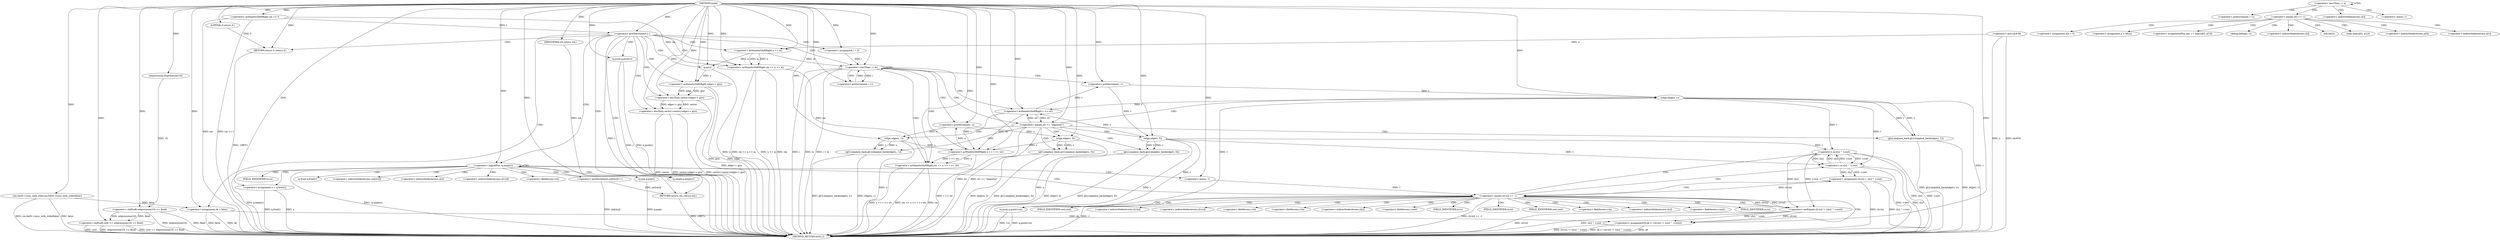 digraph "main" {  
"1000187" [label = "(METHOD,main)" ]
"1000401" [label = "(METHOD_RETURN,int32_t)" ]
"1000189" [label = "(cin.tie(0)->sync_with_stdio,cin.tie(0)->sync_with_stdio(false))" ]
"1000191" [label = "(<operator>.shiftLeft,cout << setprecision(10) << fixed)" ]
"1000198" [label = "(<operator>.arithmeticShiftRight,cin >> t)" ]
"1000399" [label = "(RETURN,return 0;,return 0;)" ]
"1000202" [label = "(<operator>.postDecrement,t--)" ]
"1000400" [label = "(LITERAL,0,return 0;)" ]
"1000193" [label = "(<operator>.shiftLeft,setprecision(10) << fixed)" ]
"1000207" [label = "(<operator>.arithmeticShiftRight,cin >> n >> m)" ]
"1000212" [label = "(<operator>.lessThan,vector<vector<edge>> g(n))" ]
"1000271" [label = "(<operator>.assignment,ok = false)" ]
"1000396" [label = "(<operator>.and,n&#39)" ]
"1000194" [label = "(setprecision,setprecision(10))" ]
"1000222" [label = "(<operator>.assignment,i = 0)" ]
"1000225" [label = "(<operator>.lessThan,i < m)" ]
"1000228" [label = "(<operator>.preIncrement,++i)" ]
"1000276" [label = "(q.push,q.push(s))" ]
"1000339" [label = "(RETURN,return cnt;,return cnt;)" ]
"1000209" [label = "(<operator>.arithmeticShiftRight,n >> m)" ]
"1000214" [label = "(<operator>.lessThan,vector<edge>> g(n))" ]
"1000234" [label = "(<operator>.arithmeticShiftRight,cin >> u >> v >> str)" ]
"1000280" [label = "(<operator>.logicalNot,!q.empty())" ]
"1000340" [label = "(IDENTIFIER,cnt,return cnt;)" ]
"1000216" [label = "(<operator>.arithmeticShiftRight,edge>> g(n))" ]
"1000242" [label = "(<operator>.preDecrement,--u)" ]
"1000244" [label = "(<operator>.preDecrement,--v)" ]
"1000247" [label = "(<operator>.equals,str == \"imposter\")" ]
"1000284" [label = "(<operator>.assignment,u = q.front())" ]
"1000287" [label = "(q.pop,q.pop())" ]
"1000288" [label = "(<operator>.postIncrement,cnt[c[u]]++)" ]
"1000218" [label = "(g,g(n))" ]
"1000236" [label = "(<operator>.arithmeticShiftRight,u >> v >> str)" ]
"1000251" [label = "(g[u].emplace_back,g[u].emplace_back(edge(v, 1)))" ]
"1000255" [label = "(g[v].emplace_back,g[v].emplace_back(edge(u, 1)))" ]
"1000238" [label = "(<operator>.arithmeticShiftRight,v >> str)" ]
"1000261" [label = "(g[u].emplace_back,g[u].emplace_back(edge(v, 0)))" ]
"1000265" [label = "(g[v].emplace_back,g[v].emplace_back(edge(u, 0)))" ]
"1000297" [label = "(<operator>.equals,c[v.to] == -1)" ]
"1000252" [label = "(edge,edge(v, 1))" ]
"1000256" [label = "(edge,edge(u, 1))" ]
"1000306" [label = "(<operator>.assignment,c[v.to] = c[u] ^ v.cost)" ]
"1000319" [label = "(q.push,q.push(v.to))" ]
"1000324" [label = "(<operators>.assignmentOr,ok |= (c[v.to] != (c[u] ^ v.cost)))" ]
"1000262" [label = "(edge,edge(v, 0))" ]
"1000266" [label = "(edge,edge(u, 0))" ]
"1000303" [label = "(<operator>.minus,-1)" ]
"1000312" [label = "(<operator>.or,c[u] ^ v.cost)" ]
"1000326" [label = "(<operator>.notEquals,c[v.to] != (c[u] ^ v.cost))" ]
"1000332" [label = "(<operator>.or,c[u] ^ v.cost)" ]
"1000350" [label = "(<operator>.lessThan,i < n)" ]
"1000353" [label = "(<operator>.preIncrement,++i)" ]
"1000281" [label = "(q.empty,q.empty())" ]
"1000357" [label = "(<operator>.equals,c[i] == -1)" ]
"1000286" [label = "(q.front,q.front())" ]
"1000289" [label = "(<operator>.indirectIndexAccess,cnt[c[u]])" ]
"1000358" [label = "(<operator>.indirectIndexAccess,c[i])" ]
"1000361" [label = "(<operator>.minus,-1)" ]
"1000364" [label = "(<operator>.assignment,c[i] = 0)" ]
"1000370" [label = "(<operator>.assignment,x = bfs(i))" ]
"1000374" [label = "(<operator>.assignmentPlus,ans += max(x[0], x[1]))" ]
"1000383" [label = "(debug,debug(i, c))" ]
"1000291" [label = "(<operator>.indirectIndexAccess,c[u])" ]
"1000365" [label = "(<operator>.indirectIndexAccess,c[i])" ]
"1000372" [label = "(bfs,bfs(i))" ]
"1000376" [label = "(max,max(x[0], x[1]))" ]
"1000298" [label = "(<operator>.indirectIndexAccess,c[v.to])" ]
"1000377" [label = "(<operator>.indirectIndexAccess,x[0])" ]
"1000380" [label = "(<operator>.indirectIndexAccess,x[1])" ]
"1000300" [label = "(<operator>.fieldAccess,v.to)" ]
"1000307" [label = "(<operator>.indirectIndexAccess,c[v.to])" ]
"1000320" [label = "(<operator>.fieldAccess,v.to)" ]
"1000302" [label = "(FIELD_IDENTIFIER,to,to)" ]
"1000309" [label = "(<operator>.fieldAccess,v.to)" ]
"1000313" [label = "(<operator>.indirectIndexAccess,c[u])" ]
"1000316" [label = "(<operator>.fieldAccess,v.cost)" ]
"1000322" [label = "(FIELD_IDENTIFIER,to,to)" ]
"1000327" [label = "(<operator>.indirectIndexAccess,c[v.to])" ]
"1000311" [label = "(FIELD_IDENTIFIER,to,to)" ]
"1000318" [label = "(FIELD_IDENTIFIER,cost,cost)" ]
"1000329" [label = "(<operator>.fieldAccess,v.to)" ]
"1000333" [label = "(<operator>.indirectIndexAccess,c[u])" ]
"1000336" [label = "(<operator>.fieldAccess,v.cost)" ]
"1000331" [label = "(FIELD_IDENTIFIER,to,to)" ]
"1000338" [label = "(FIELD_IDENTIFIER,cost,cost)" ]
  "1000399" -> "1000401"  [ label = "DDG: <RET>"] 
  "1000339" -> "1000401"  [ label = "DDG: <RET>"] 
  "1000189" -> "1000401"  [ label = "DDG: false"] 
  "1000189" -> "1000401"  [ label = "DDG: cin.tie(0)->sync_with_stdio(false)"] 
  "1000191" -> "1000401"  [ label = "DDG: cout"] 
  "1000193" -> "1000401"  [ label = "DDG: setprecision(10)"] 
  "1000191" -> "1000401"  [ label = "DDG: setprecision(10) << fixed"] 
  "1000191" -> "1000401"  [ label = "DDG: cout << setprecision(10) << fixed"] 
  "1000198" -> "1000401"  [ label = "DDG: cin"] 
  "1000198" -> "1000401"  [ label = "DDG: cin >> t"] 
  "1000202" -> "1000401"  [ label = "DDG: t"] 
  "1000207" -> "1000401"  [ label = "DDG: cin"] 
  "1000207" -> "1000401"  [ label = "DDG: n >> m"] 
  "1000207" -> "1000401"  [ label = "DDG: cin >> n >> m"] 
  "1000212" -> "1000401"  [ label = "DDG: vector"] 
  "1000218" -> "1000401"  [ label = "DDG: n"] 
  "1000216" -> "1000401"  [ label = "DDG: g(n)"] 
  "1000214" -> "1000401"  [ label = "DDG: edge>> g(n)"] 
  "1000212" -> "1000401"  [ label = "DDG: vector<edge>> g(n)"] 
  "1000212" -> "1000401"  [ label = "DDG: vector<vector<edge>> g(n)"] 
  "1000225" -> "1000401"  [ label = "DDG: i"] 
  "1000225" -> "1000401"  [ label = "DDG: m"] 
  "1000225" -> "1000401"  [ label = "DDG: i < m"] 
  "1000271" -> "1000401"  [ label = "DDG: ok"] 
  "1000271" -> "1000401"  [ label = "DDG: false"] 
  "1000276" -> "1000401"  [ label = "DDG: q.push(s)"] 
  "1000280" -> "1000401"  [ label = "DDG: q.empty()"] 
  "1000280" -> "1000401"  [ label = "DDG: !q.empty()"] 
  "1000284" -> "1000401"  [ label = "DDG: u"] 
  "1000284" -> "1000401"  [ label = "DDG: q.front()"] 
  "1000287" -> "1000401"  [ label = "DDG: q.pop()"] 
  "1000288" -> "1000401"  [ label = "DDG: cnt[c[u]]"] 
  "1000297" -> "1000401"  [ label = "DDG: -1"] 
  "1000297" -> "1000401"  [ label = "DDG: c[v.to] == -1"] 
  "1000324" -> "1000401"  [ label = "DDG: ok"] 
  "1000326" -> "1000401"  [ label = "DDG: c[v.to]"] 
  "1000332" -> "1000401"  [ label = "DDG: c[u]"] 
  "1000332" -> "1000401"  [ label = "DDG: v.cost"] 
  "1000326" -> "1000401"  [ label = "DDG: c[u] ^ v.cost"] 
  "1000324" -> "1000401"  [ label = "DDG: c[v.to] != (c[u] ^ v.cost)"] 
  "1000324" -> "1000401"  [ label = "DDG: ok |= (c[v.to] != (c[u] ^ v.cost))"] 
  "1000306" -> "1000401"  [ label = "DDG: c[v.to]"] 
  "1000312" -> "1000401"  [ label = "DDG: c[u]"] 
  "1000312" -> "1000401"  [ label = "DDG: v.cost"] 
  "1000306" -> "1000401"  [ label = "DDG: c[u] ^ v.cost"] 
  "1000319" -> "1000401"  [ label = "DDG: v.to"] 
  "1000319" -> "1000401"  [ label = "DDG: q.push(v.to)"] 
  "1000234" -> "1000401"  [ label = "DDG: cin"] 
  "1000236" -> "1000401"  [ label = "DDG: v >> str"] 
  "1000234" -> "1000401"  [ label = "DDG: u >> v >> str"] 
  "1000234" -> "1000401"  [ label = "DDG: cin >> u >> v >> str"] 
  "1000247" -> "1000401"  [ label = "DDG: str"] 
  "1000247" -> "1000401"  [ label = "DDG: str == \"imposter\""] 
  "1000262" -> "1000401"  [ label = "DDG: v"] 
  "1000261" -> "1000401"  [ label = "DDG: edge(v, 0)"] 
  "1000261" -> "1000401"  [ label = "DDG: g[u].emplace_back(edge(v, 0))"] 
  "1000266" -> "1000401"  [ label = "DDG: u"] 
  "1000265" -> "1000401"  [ label = "DDG: edge(u, 0)"] 
  "1000265" -> "1000401"  [ label = "DDG: g[v].emplace_back(edge(u, 0))"] 
  "1000252" -> "1000401"  [ label = "DDG: v"] 
  "1000251" -> "1000401"  [ label = "DDG: edge(v, 1)"] 
  "1000251" -> "1000401"  [ label = "DDG: g[u].emplace_back(edge(v, 1))"] 
  "1000256" -> "1000401"  [ label = "DDG: u"] 
  "1000255" -> "1000401"  [ label = "DDG: edge(u, 1)"] 
  "1000255" -> "1000401"  [ label = "DDG: g[v].emplace_back(edge(u, 1))"] 
  "1000396" -> "1000401"  [ label = "DDG: n&#39"] 
  "1000396" -> "1000401"  [ label = "DDG: n"] 
  "1000216" -> "1000401"  [ label = "DDG: edge"] 
  "1000276" -> "1000401"  [ label = "DDG: s"] 
  "1000193" -> "1000401"  [ label = "DDG: fixed"] 
  "1000400" -> "1000399"  [ label = "DDG: 0"] 
  "1000187" -> "1000399"  [ label = "DDG: "] 
  "1000187" -> "1000189"  [ label = "DDG: "] 
  "1000187" -> "1000191"  [ label = "DDG: "] 
  "1000193" -> "1000191"  [ label = "DDG: setprecision(10)"] 
  "1000193" -> "1000191"  [ label = "DDG: fixed"] 
  "1000187" -> "1000198"  [ label = "DDG: "] 
  "1000187" -> "1000400"  [ label = "DDG: "] 
  "1000194" -> "1000193"  [ label = "DDG: 10"] 
  "1000187" -> "1000193"  [ label = "DDG: "] 
  "1000198" -> "1000202"  [ label = "DDG: t"] 
  "1000187" -> "1000202"  [ label = "DDG: "] 
  "1000189" -> "1000271"  [ label = "DDG: false"] 
  "1000187" -> "1000271"  [ label = "DDG: "] 
  "1000187" -> "1000194"  [ label = "DDG: "] 
  "1000198" -> "1000207"  [ label = "DDG: cin"] 
  "1000187" -> "1000207"  [ label = "DDG: "] 
  "1000209" -> "1000207"  [ label = "DDG: n"] 
  "1000209" -> "1000207"  [ label = "DDG: m"] 
  "1000214" -> "1000212"  [ label = "DDG: vector"] 
  "1000187" -> "1000212"  [ label = "DDG: "] 
  "1000214" -> "1000212"  [ label = "DDG: edge>> g(n)"] 
  "1000187" -> "1000222"  [ label = "DDG: "] 
  "1000340" -> "1000339"  [ label = "DDG: cnt"] 
  "1000288" -> "1000339"  [ label = "DDG: cnt[c[u]]"] 
  "1000396" -> "1000209"  [ label = "DDG: n"] 
  "1000187" -> "1000209"  [ label = "DDG: "] 
  "1000187" -> "1000214"  [ label = "DDG: "] 
  "1000216" -> "1000214"  [ label = "DDG: g(n)"] 
  "1000216" -> "1000214"  [ label = "DDG: edge"] 
  "1000222" -> "1000225"  [ label = "DDG: i"] 
  "1000228" -> "1000225"  [ label = "DDG: i"] 
  "1000187" -> "1000225"  [ label = "DDG: "] 
  "1000209" -> "1000225"  [ label = "DDG: m"] 
  "1000225" -> "1000228"  [ label = "DDG: i"] 
  "1000187" -> "1000228"  [ label = "DDG: "] 
  "1000187" -> "1000276"  [ label = "DDG: "] 
  "1000187" -> "1000340"  [ label = "DDG: "] 
  "1000187" -> "1000216"  [ label = "DDG: "] 
  "1000218" -> "1000216"  [ label = "DDG: n"] 
  "1000207" -> "1000234"  [ label = "DDG: cin"] 
  "1000187" -> "1000234"  [ label = "DDG: "] 
  "1000236" -> "1000234"  [ label = "DDG: v >> str"] 
  "1000236" -> "1000234"  [ label = "DDG: u"] 
  "1000187" -> "1000280"  [ label = "DDG: "] 
  "1000187" -> "1000284"  [ label = "DDG: "] 
  "1000187" -> "1000287"  [ label = "DDG: "] 
  "1000209" -> "1000218"  [ label = "DDG: n"] 
  "1000187" -> "1000218"  [ label = "DDG: "] 
  "1000266" -> "1000236"  [ label = "DDG: u"] 
  "1000256" -> "1000236"  [ label = "DDG: u"] 
  "1000187" -> "1000236"  [ label = "DDG: "] 
  "1000238" -> "1000236"  [ label = "DDG: v"] 
  "1000238" -> "1000236"  [ label = "DDG: str"] 
  "1000236" -> "1000242"  [ label = "DDG: u"] 
  "1000187" -> "1000242"  [ label = "DDG: "] 
  "1000238" -> "1000244"  [ label = "DDG: v"] 
  "1000187" -> "1000244"  [ label = "DDG: "] 
  "1000238" -> "1000247"  [ label = "DDG: str"] 
  "1000187" -> "1000247"  [ label = "DDG: "] 
  "1000262" -> "1000238"  [ label = "DDG: v"] 
  "1000252" -> "1000238"  [ label = "DDG: v"] 
  "1000187" -> "1000238"  [ label = "DDG: "] 
  "1000247" -> "1000238"  [ label = "DDG: str"] 
  "1000252" -> "1000251"  [ label = "DDG: 1"] 
  "1000252" -> "1000251"  [ label = "DDG: v"] 
  "1000256" -> "1000255"  [ label = "DDG: 1"] 
  "1000256" -> "1000255"  [ label = "DDG: u"] 
  "1000244" -> "1000252"  [ label = "DDG: v"] 
  "1000187" -> "1000252"  [ label = "DDG: "] 
  "1000242" -> "1000256"  [ label = "DDG: u"] 
  "1000187" -> "1000256"  [ label = "DDG: "] 
  "1000262" -> "1000261"  [ label = "DDG: v"] 
  "1000262" -> "1000261"  [ label = "DDG: 0"] 
  "1000266" -> "1000265"  [ label = "DDG: u"] 
  "1000266" -> "1000265"  [ label = "DDG: 0"] 
  "1000326" -> "1000297"  [ label = "DDG: c[v.to]"] 
  "1000306" -> "1000297"  [ label = "DDG: c[v.to]"] 
  "1000303" -> "1000297"  [ label = "DDG: 1"] 
  "1000312" -> "1000306"  [ label = "DDG: v.cost"] 
  "1000312" -> "1000306"  [ label = "DDG: c[u]"] 
  "1000244" -> "1000262"  [ label = "DDG: v"] 
  "1000187" -> "1000262"  [ label = "DDG: "] 
  "1000242" -> "1000266"  [ label = "DDG: u"] 
  "1000187" -> "1000266"  [ label = "DDG: "] 
  "1000187" -> "1000303"  [ label = "DDG: "] 
  "1000262" -> "1000319"  [ label = "DDG: v"] 
  "1000252" -> "1000319"  [ label = "DDG: v"] 
  "1000271" -> "1000324"  [ label = "DDG: ok"] 
  "1000187" -> "1000324"  [ label = "DDG: "] 
  "1000326" -> "1000324"  [ label = "DDG: c[u] ^ v.cost"] 
  "1000326" -> "1000324"  [ label = "DDG: c[v.to]"] 
  "1000332" -> "1000312"  [ label = "DDG: c[u]"] 
  "1000332" -> "1000312"  [ label = "DDG: v.cost"] 
  "1000262" -> "1000312"  [ label = "DDG: v"] 
  "1000252" -> "1000312"  [ label = "DDG: v"] 
  "1000297" -> "1000326"  [ label = "DDG: c[v.to]"] 
  "1000332" -> "1000326"  [ label = "DDG: c[u]"] 
  "1000332" -> "1000326"  [ label = "DDG: v.cost"] 
  "1000312" -> "1000332"  [ label = "DDG: c[u]"] 
  "1000312" -> "1000332"  [ label = "DDG: v.cost"] 
  "1000262" -> "1000332"  [ label = "DDG: v"] 
  "1000252" -> "1000332"  [ label = "DDG: v"] 
  "1000202" -> "1000276"  [ label = "CDG: "] 
  "1000202" -> "1000216"  [ label = "CDG: "] 
  "1000202" -> "1000281"  [ label = "CDG: "] 
  "1000202" -> "1000222"  [ label = "CDG: "] 
  "1000202" -> "1000214"  [ label = "CDG: "] 
  "1000202" -> "1000339"  [ label = "CDG: "] 
  "1000202" -> "1000212"  [ label = "CDG: "] 
  "1000202" -> "1000399"  [ label = "CDG: "] 
  "1000202" -> "1000225"  [ label = "CDG: "] 
  "1000202" -> "1000271"  [ label = "CDG: "] 
  "1000202" -> "1000207"  [ label = "CDG: "] 
  "1000202" -> "1000280"  [ label = "CDG: "] 
  "1000202" -> "1000218"  [ label = "CDG: "] 
  "1000202" -> "1000209"  [ label = "CDG: "] 
  "1000225" -> "1000238"  [ label = "CDG: "] 
  "1000225" -> "1000244"  [ label = "CDG: "] 
  "1000225" -> "1000236"  [ label = "CDG: "] 
  "1000225" -> "1000242"  [ label = "CDG: "] 
  "1000225" -> "1000247"  [ label = "CDG: "] 
  "1000225" -> "1000234"  [ label = "CDG: "] 
  "1000225" -> "1000225"  [ label = "CDG: "] 
  "1000225" -> "1000228"  [ label = "CDG: "] 
  "1000350" -> "1000353"  [ label = "CDG: "] 
  "1000350" -> "1000357"  [ label = "CDG: "] 
  "1000350" -> "1000350"  [ label = "CDG: "] 
  "1000350" -> "1000361"  [ label = "CDG: "] 
  "1000350" -> "1000358"  [ label = "CDG: "] 
  "1000280" -> "1000302"  [ label = "CDG: "] 
  "1000280" -> "1000291"  [ label = "CDG: "] 
  "1000280" -> "1000298"  [ label = "CDG: "] 
  "1000280" -> "1000281"  [ label = "CDG: "] 
  "1000280" -> "1000284"  [ label = "CDG: "] 
  "1000280" -> "1000289"  [ label = "CDG: "] 
  "1000280" -> "1000300"  [ label = "CDG: "] 
  "1000280" -> "1000288"  [ label = "CDG: "] 
  "1000280" -> "1000303"  [ label = "CDG: "] 
  "1000280" -> "1000286"  [ label = "CDG: "] 
  "1000280" -> "1000297"  [ label = "CDG: "] 
  "1000280" -> "1000280"  [ label = "CDG: "] 
  "1000280" -> "1000287"  [ label = "CDG: "] 
  "1000247" -> "1000255"  [ label = "CDG: "] 
  "1000247" -> "1000251"  [ label = "CDG: "] 
  "1000247" -> "1000261"  [ label = "CDG: "] 
  "1000247" -> "1000265"  [ label = "CDG: "] 
  "1000247" -> "1000266"  [ label = "CDG: "] 
  "1000247" -> "1000262"  [ label = "CDG: "] 
  "1000247" -> "1000252"  [ label = "CDG: "] 
  "1000247" -> "1000256"  [ label = "CDG: "] 
  "1000357" -> "1000370"  [ label = "CDG: "] 
  "1000357" -> "1000383"  [ label = "CDG: "] 
  "1000357" -> "1000376"  [ label = "CDG: "] 
  "1000357" -> "1000364"  [ label = "CDG: "] 
  "1000357" -> "1000380"  [ label = "CDG: "] 
  "1000357" -> "1000377"  [ label = "CDG: "] 
  "1000357" -> "1000365"  [ label = "CDG: "] 
  "1000357" -> "1000374"  [ label = "CDG: "] 
  "1000357" -> "1000372"  [ label = "CDG: "] 
  "1000297" -> "1000332"  [ label = "CDG: "] 
  "1000297" -> "1000312"  [ label = "CDG: "] 
  "1000297" -> "1000313"  [ label = "CDG: "] 
  "1000297" -> "1000338"  [ label = "CDG: "] 
  "1000297" -> "1000326"  [ label = "CDG: "] 
  "1000297" -> "1000318"  [ label = "CDG: "] 
  "1000297" -> "1000316"  [ label = "CDG: "] 
  "1000297" -> "1000336"  [ label = "CDG: "] 
  "1000297" -> "1000329"  [ label = "CDG: "] 
  "1000297" -> "1000311"  [ label = "CDG: "] 
  "1000297" -> "1000320"  [ label = "CDG: "] 
  "1000297" -> "1000333"  [ label = "CDG: "] 
  "1000297" -> "1000307"  [ label = "CDG: "] 
  "1000297" -> "1000324"  [ label = "CDG: "] 
  "1000297" -> "1000306"  [ label = "CDG: "] 
  "1000297" -> "1000309"  [ label = "CDG: "] 
  "1000297" -> "1000319"  [ label = "CDG: "] 
  "1000297" -> "1000331"  [ label = "CDG: "] 
  "1000297" -> "1000327"  [ label = "CDG: "] 
  "1000297" -> "1000322"  [ label = "CDG: "] 
}
